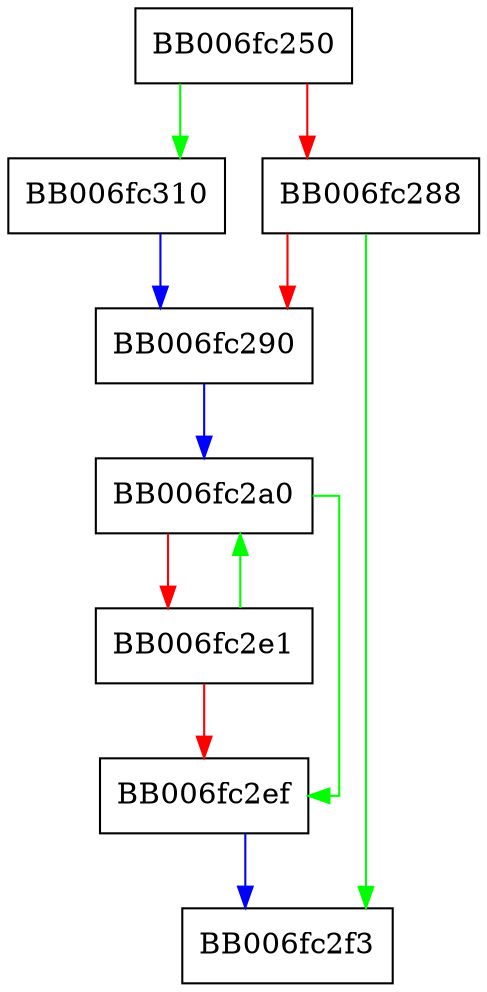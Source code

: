 digraph cipher_hw_blowfish_cfb64_cipher {
  node [shape="box"];
  graph [splines=ortho];
  BB006fc250 -> BB006fc310 [color="green"];
  BB006fc250 -> BB006fc288 [color="red"];
  BB006fc288 -> BB006fc2f3 [color="green"];
  BB006fc288 -> BB006fc290 [color="red"];
  BB006fc290 -> BB006fc2a0 [color="blue"];
  BB006fc2a0 -> BB006fc2ef [color="green"];
  BB006fc2a0 -> BB006fc2e1 [color="red"];
  BB006fc2e1 -> BB006fc2a0 [color="green"];
  BB006fc2e1 -> BB006fc2ef [color="red"];
  BB006fc2ef -> BB006fc2f3 [color="blue"];
  BB006fc310 -> BB006fc290 [color="blue"];
}